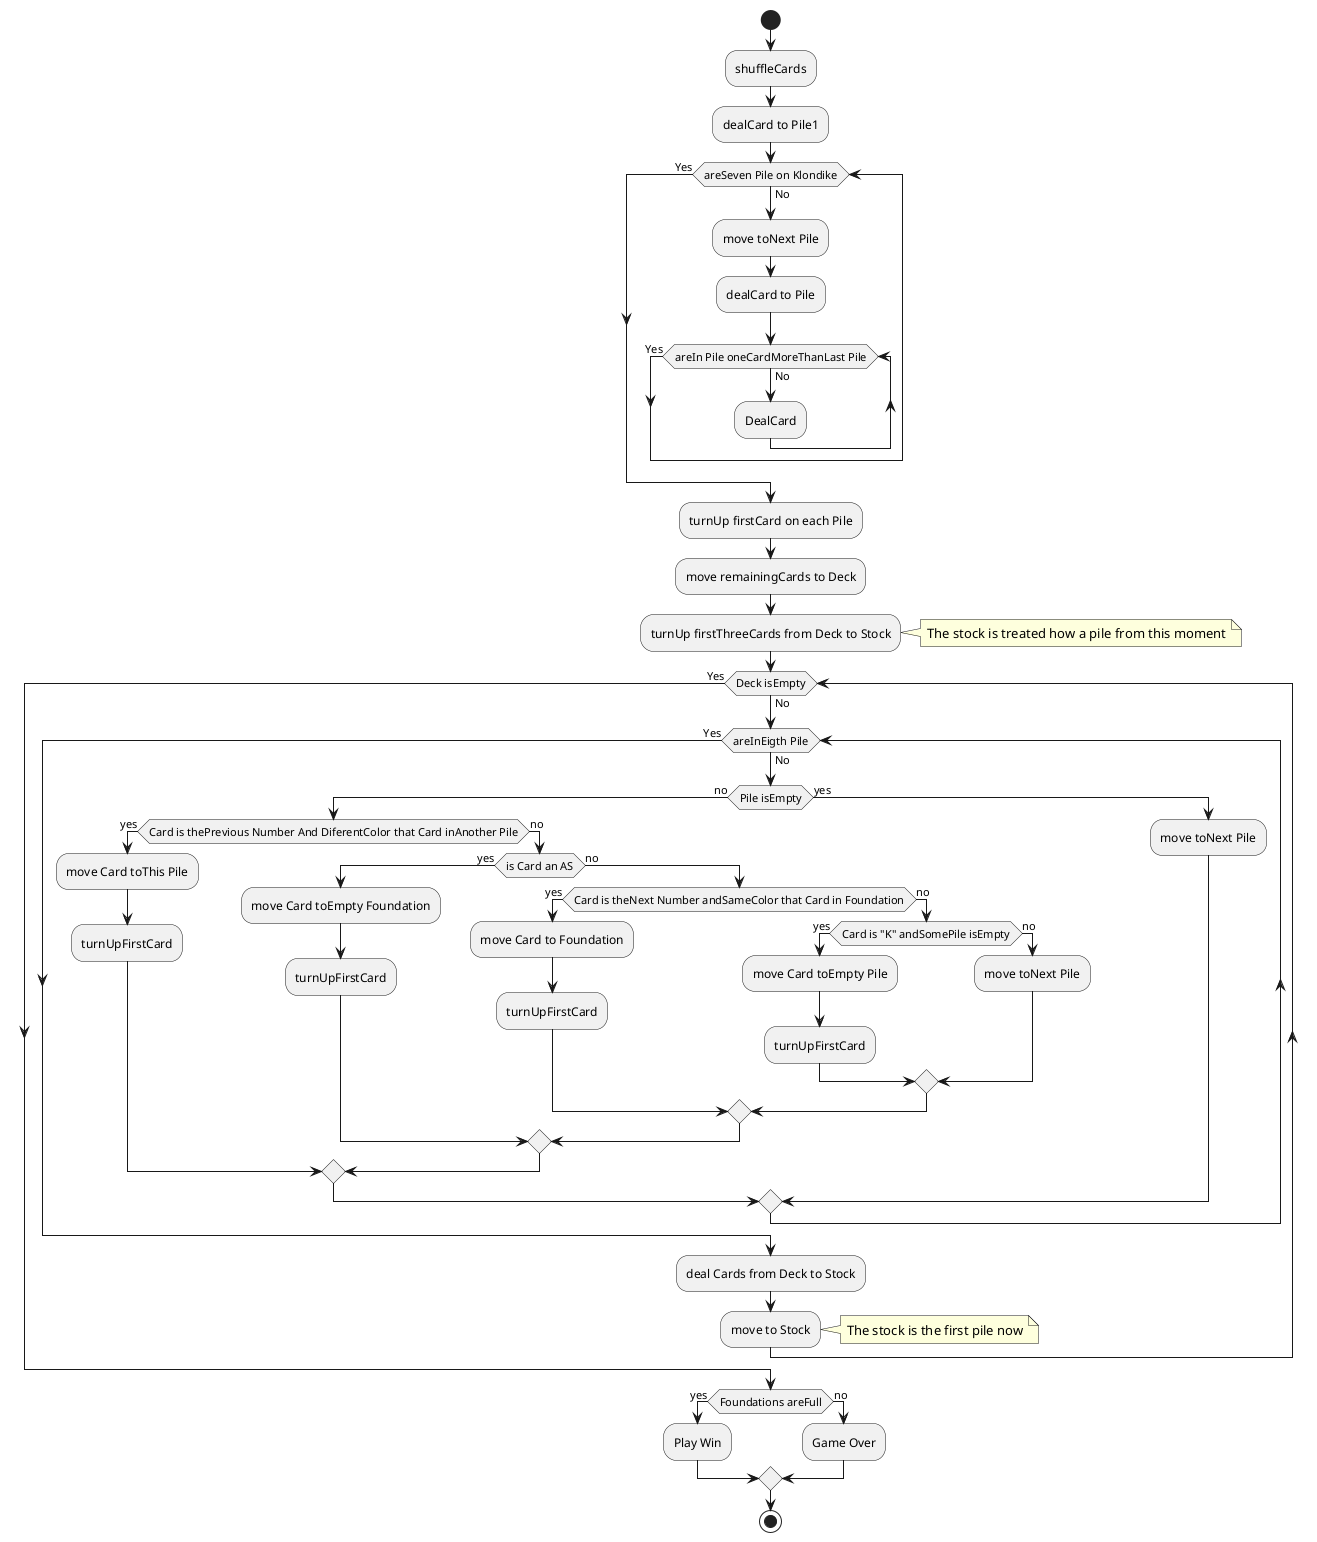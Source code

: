@startuml Actividades



start
:shuffleCards;
:dealCard to Pile1;

while (areSeven Pile on Klondike)  is (No)
  :move toNext Pile;
  :dealCard to Pile;
  while (areIn Pile oneCardMoreThanLast Pile)  is (No)
    :DealCard;
  endwhile (Yes)
endwhile (Yes)

:turnUp firstCard on each Pile;
:move remainingCards to Deck;
:turnUp firstThreeCards from Deck to Stock; 
note right: The stock is treated how a pile from this moment

while (Deck isEmpty) is (No)
  while (areInEigth Pile) is (No)
    if (Pile isEmpty) then (no)
      if (Card is thePrevious Number And DiferentColor that Card inAnother Pile) then (yes)
        :move Card toThis Pile;
        :turnUpFirstCard;
      else (no)
        if (is Card an AS) then (yes)
          :move Card toEmpty Foundation;
          :turnUpFirstCard;
        else (no)
          if (Card is theNext Number andSameColor that Card in Foundation) then (yes)
            :move Card to Foundation;
            :turnUpFirstCard;
          else (no)
            if (Card is "K" andSomePile isEmpty) then (yes) 
              :move Card toEmpty Pile;
              :turnUpFirstCard;
            else (no)
              :move toNext Pile;

             endif
           endif
         endif
      endif
    else (yes)
      :move toNext Pile;
    endif
  endwhile (Yes)
  :deal Cards from Deck to Stock; 
  :move to Stock; 
  note right: The stock is the first pile now
endwhile (Yes)
if (Foundations areFull) then (yes)
  :Play Win;
else (no)
  :Game Over;
endif

stop

@enduml 